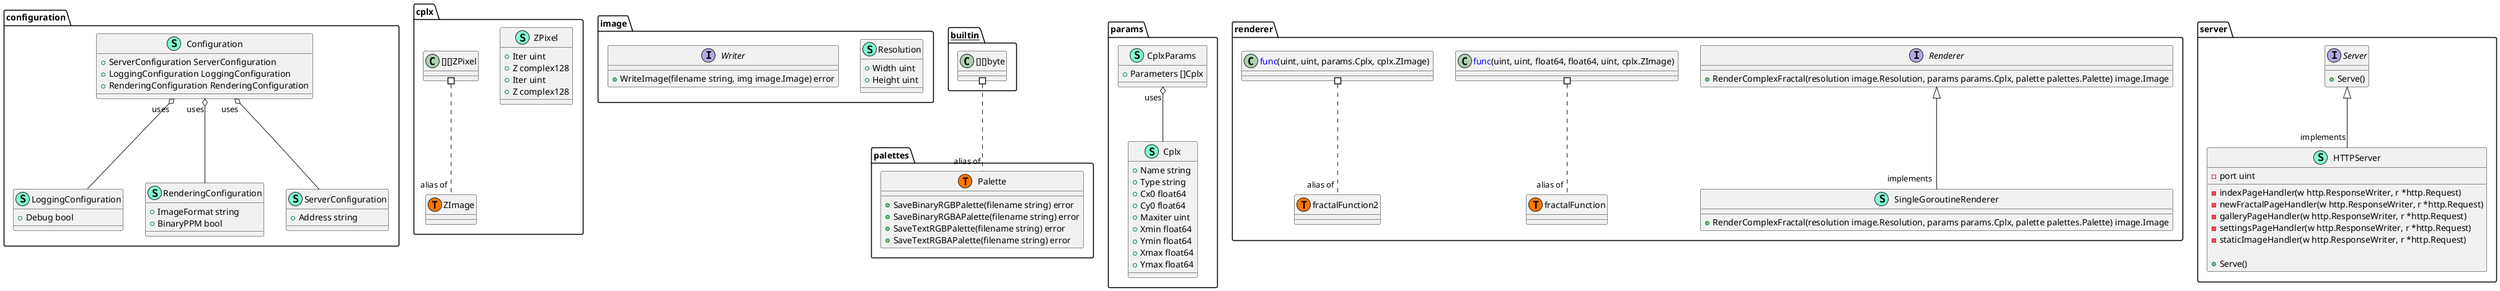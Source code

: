 @startuml
namespace configuration {
    class Configuration << (S,Aquamarine) >> {
        + ServerConfiguration ServerConfiguration
        + LoggingConfiguration LoggingConfiguration
        + RenderingConfiguration RenderingConfiguration

    }
    class LoggingConfiguration << (S,Aquamarine) >> {
        + Debug bool

    }
    class RenderingConfiguration << (S,Aquamarine) >> {
        + ImageFormat string
        + BinaryPPM bool

    }
    class ServerConfiguration << (S,Aquamarine) >> {
        + Address string

    }
}


"configuration.Configuration""uses" o-- "configuration.LoggingConfiguration"
"configuration.Configuration""uses" o-- "configuration.RenderingConfiguration"
"configuration.Configuration""uses" o-- "configuration.ServerConfiguration"

namespace cplx {
    class ZPixel << (S,Aquamarine) >> {
        + Iter uint
        + Z complex128
        + Iter uint
        + Z complex128

    }
    class cplx.ZImage << (T, #FF7700) >>  {
    }
}



namespace image {
    class Resolution << (S,Aquamarine) >> {
        + Width uint
        + Height uint

    }
    interface Writer  {
        + WriteImage(filename string, img image.Image) error

    }
}



namespace palettes {
    class Palette << (S,Aquamarine) >> {
        + SaveBinaryRGBPalette(filename string) error
        + SaveBinaryRGBAPalette(filename string) error
        + SaveTextRGBPalette(filename string) error
        + SaveTextRGBAPalette(filename string) error

    }
    class palettes.Palette << (T, #FF7700) >>  {
    }
}



namespace params {
    class Cplx << (S,Aquamarine) >> {
        + Name string
        + Type string
        + Cx0 float64
        + Cy0 float64
        + Maxiter uint
        + Xmin float64
        + Ymin float64
        + Xmax float64
        + Ymax float64

    }
    class CplxParams << (S,Aquamarine) >> {
        + Parameters []Cplx

    }
}


"params.CplxParams""uses" o-- "params.Cplx"

namespace renderer {
    interface Renderer  {
        + RenderComplexFractal(resolution image.Resolution, params params.Cplx, palette palettes.Palette) image.Image

    }
    class SingleGoroutineRenderer << (S,Aquamarine) >> {
        + RenderComplexFractal(resolution image.Resolution, params params.Cplx, palette palettes.Palette) image.Image

    }
    class renderer.fractalFunction << (T, #FF7700) >>  {
    }
    class renderer.fractalFunction2 << (T, #FF7700) >>  {
    }
    class "<font color=blue>func</font>(uint, uint, float64, float64, uint, cplx.ZImage) " as fontcolorbluefuncfontuintuintfloat64float64uintcplxZImage {
        'This class was created so that we can correctly have an alias pointing to this name. Since it contains dots that can break namespaces
    }
    class "<font color=blue>func</font>(uint, uint, params.Cplx, cplx.ZImage) " as fontcolorbluefuncfontuintuintparamsCplxcplxZImage {
        'This class was created so that we can correctly have an alias pointing to this name. Since it contains dots that can break namespaces
    }
}

"renderer.Renderer" <|-- "implements""renderer.SingleGoroutineRenderer"


namespace server {
    class HTTPServer << (S,Aquamarine) >> {
        - port uint

        - indexPageHandler(w http.ResponseWriter, r *http.Request) 
        - newFractalPageHandler(w http.ResponseWriter, r *http.Request) 
        - galleryPageHandler(w http.ResponseWriter, r *http.Request) 
        - settingsPageHandler(w http.ResponseWriter, r *http.Request) 
        - staticImageHandler(w http.ResponseWriter, r *http.Request) 

        + Serve() 

    }
    interface Server  {
        + Serve() 

    }
}

"server.Server" <|-- "implements""server.HTTPServer"


"__builtin__.[][]byte" #.. "alias of""palettes.Palette"
"cplx.[][]ZPixel" #.. "alias of""cplx.ZImage"
"renderer.fontcolorbluefuncfontuintuintfloat64float64uintcplxZImage" #.. "alias of""renderer.fractalFunction"
"renderer.fontcolorbluefuncfontuintuintparamsCplxcplxZImage" #.. "alias of""renderer.fractalFunction2"
@enduml
